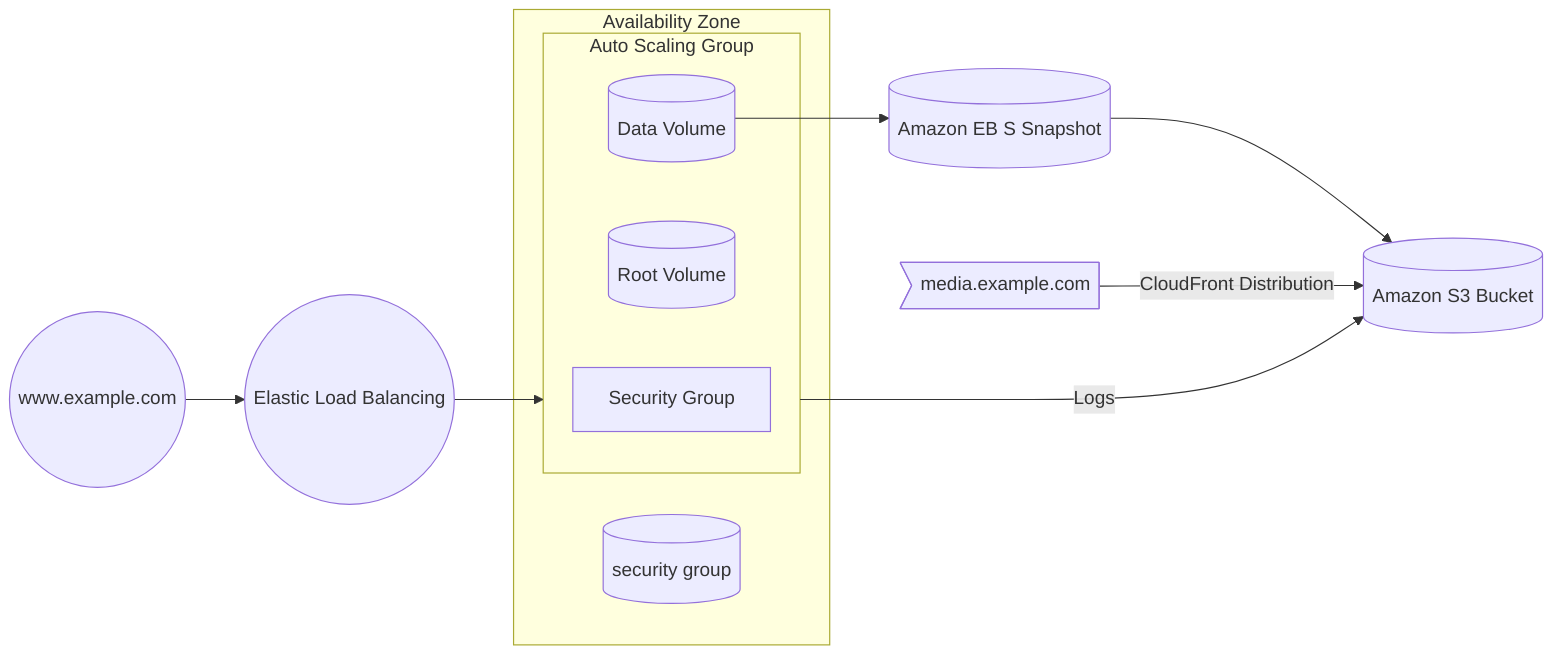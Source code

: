 graph LR
    subgraph AvailabilityZone["Availability Zone"]
        subgraph AutoScalingGroup["Auto Scaling Group"]
            SecurityGroup["Security Group"]
            RootVolume[("Root Volume")]
            DataVolume[("Data Volume")]
        end
        SecurityGroupLower[(security group)]
    end

    WWW((www.example.com))
    ELB((Elastic Load Balancing))
    MEDIA>media.example.com]
    EBSSnapshot[(Amazon EB S Snapshot)]
    S3[("Amazon S3 Bucket")]

    WWW --> ELB
    ELB --> AutoScalingGroup
    AutoScalingGroup --> |Logs| S3
    DataVolume --> EBSSnapshot
    EBSSnapshot --> S3
    MEDIA --> |CloudFront Distribution| S3